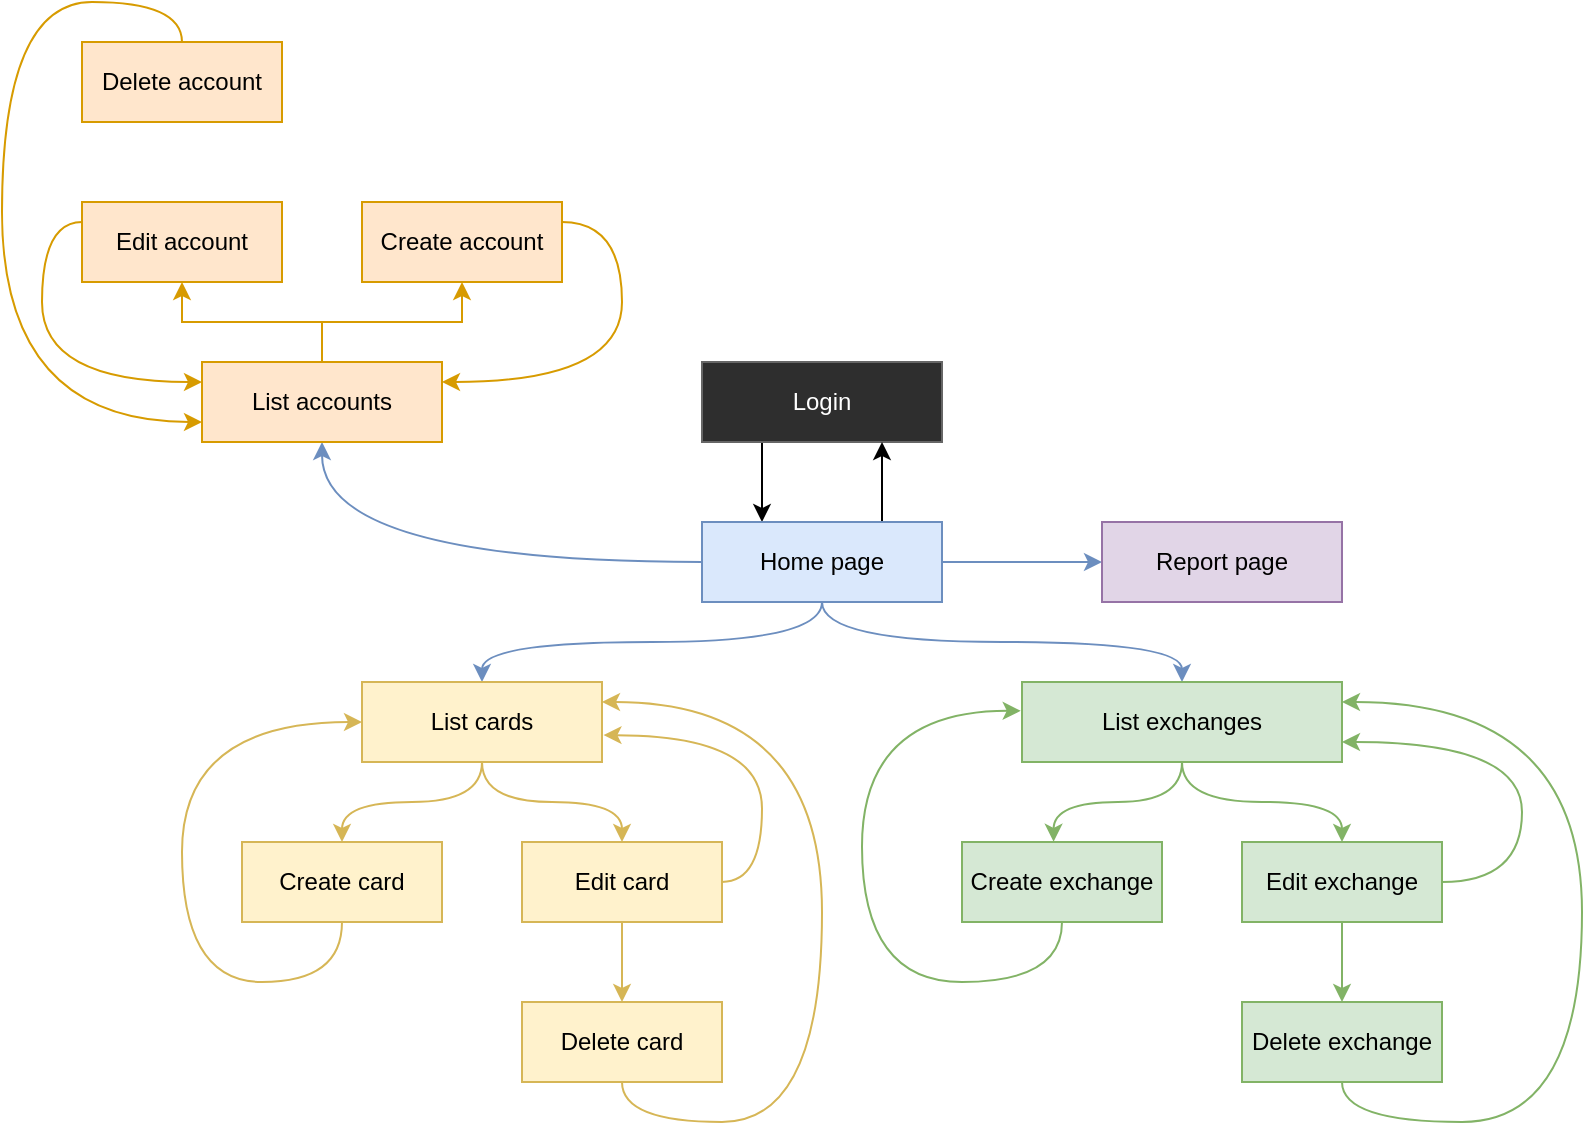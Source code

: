 <mxfile version="21.3.2" type="device">
  <diagram name="Página-1" id="Q6ndbUm_F5zBva0wAqnM">
    <mxGraphModel dx="2257" dy="1852" grid="1" gridSize="10" guides="1" tooltips="1" connect="1" arrows="1" fold="1" page="1" pageScale="1" pageWidth="827" pageHeight="1169" math="0" shadow="0">
      <root>
        <mxCell id="0" />
        <mxCell id="1" parent="0" />
        <mxCell id="1Xc84yPkmDIk9M5tssvH-12" style="edgeStyle=orthogonalEdgeStyle;rounded=1;orthogonalLoop=1;jettySize=auto;html=1;exitX=0.25;exitY=1;exitDx=0;exitDy=0;entryX=0.25;entryY=0;entryDx=0;entryDy=0;strokeWidth=1;strokeColor=#000000;curved=1;" edge="1" parent="1" source="1Xc84yPkmDIk9M5tssvH-1" target="1Xc84yPkmDIk9M5tssvH-2">
          <mxGeometry relative="1" as="geometry" />
        </mxCell>
        <mxCell id="1Xc84yPkmDIk9M5tssvH-1" value="Login" style="rounded=0;whiteSpace=wrap;html=1;fillColor=#2E2E2E;strokeColor=#666666;fontColor=#FFFFFF;fillStyle=solid;" vertex="1" parent="1">
          <mxGeometry x="320" y="80" width="120" height="40" as="geometry" />
        </mxCell>
        <mxCell id="1Xc84yPkmDIk9M5tssvH-13" style="edgeStyle=orthogonalEdgeStyle;rounded=1;orthogonalLoop=1;jettySize=auto;html=1;exitX=0.75;exitY=0;exitDx=0;exitDy=0;entryX=0.75;entryY=1;entryDx=0;entryDy=0;strokeWidth=1;strokeColor=#000000;curved=1;" edge="1" parent="1" source="1Xc84yPkmDIk9M5tssvH-2" target="1Xc84yPkmDIk9M5tssvH-1">
          <mxGeometry relative="1" as="geometry" />
        </mxCell>
        <mxCell id="1Xc84yPkmDIk9M5tssvH-14" style="edgeStyle=orthogonalEdgeStyle;rounded=1;orthogonalLoop=1;jettySize=auto;html=1;exitX=0;exitY=0.5;exitDx=0;exitDy=0;entryX=0.5;entryY=1;entryDx=0;entryDy=0;strokeWidth=1;strokeColor=#6c8ebf;curved=1;fillColor=#dae8fc;" edge="1" parent="1" source="1Xc84yPkmDIk9M5tssvH-2" target="1Xc84yPkmDIk9M5tssvH-3">
          <mxGeometry relative="1" as="geometry">
            <Array as="points">
              <mxPoint x="130" y="180" />
            </Array>
          </mxGeometry>
        </mxCell>
        <mxCell id="1Xc84yPkmDIk9M5tssvH-15" style="edgeStyle=orthogonalEdgeStyle;rounded=1;orthogonalLoop=1;jettySize=auto;html=1;entryX=0.5;entryY=0;entryDx=0;entryDy=0;strokeWidth=1;strokeColor=#6c8ebf;curved=1;fillColor=#dae8fc;" edge="1" parent="1" source="1Xc84yPkmDIk9M5tssvH-2" target="1Xc84yPkmDIk9M5tssvH-4">
          <mxGeometry relative="1" as="geometry">
            <Array as="points">
              <mxPoint x="380" y="220" />
              <mxPoint x="210" y="220" />
            </Array>
          </mxGeometry>
        </mxCell>
        <mxCell id="1Xc84yPkmDIk9M5tssvH-17" style="edgeStyle=orthogonalEdgeStyle;rounded=1;orthogonalLoop=1;jettySize=auto;html=1;entryX=0;entryY=0.5;entryDx=0;entryDy=0;strokeWidth=1;strokeColor=#6c8ebf;curved=1;fillColor=#dae8fc;" edge="1" parent="1" source="1Xc84yPkmDIk9M5tssvH-2" target="1Xc84yPkmDIk9M5tssvH-6">
          <mxGeometry relative="1" as="geometry" />
        </mxCell>
        <mxCell id="1Xc84yPkmDIk9M5tssvH-37" style="edgeStyle=orthogonalEdgeStyle;rounded=1;orthogonalLoop=1;jettySize=auto;html=1;entryX=0.5;entryY=0;entryDx=0;entryDy=0;strokeWidth=1;strokeColor=#6c8ebf;curved=1;fillColor=#dae8fc;" edge="1" parent="1" source="1Xc84yPkmDIk9M5tssvH-2" target="1Xc84yPkmDIk9M5tssvH-5">
          <mxGeometry relative="1" as="geometry">
            <Array as="points">
              <mxPoint x="380" y="220" />
              <mxPoint x="560" y="220" />
            </Array>
          </mxGeometry>
        </mxCell>
        <mxCell id="1Xc84yPkmDIk9M5tssvH-2" value="Home page" style="rounded=0;whiteSpace=wrap;html=1;fillColor=#dae8fc;strokeColor=#6c8ebf;" vertex="1" parent="1">
          <mxGeometry x="320" y="160" width="120" height="40" as="geometry" />
        </mxCell>
        <mxCell id="1Xc84yPkmDIk9M5tssvH-53" style="edgeStyle=orthogonalEdgeStyle;rounded=0;orthogonalLoop=1;jettySize=auto;html=1;entryX=0.5;entryY=1;entryDx=0;entryDy=0;fillColor=#ffe6cc;strokeColor=#d79b00;" edge="1" parent="1" source="1Xc84yPkmDIk9M5tssvH-3" target="1Xc84yPkmDIk9M5tssvH-50">
          <mxGeometry relative="1" as="geometry" />
        </mxCell>
        <mxCell id="1Xc84yPkmDIk9M5tssvH-54" style="edgeStyle=orthogonalEdgeStyle;rounded=0;orthogonalLoop=1;jettySize=auto;html=1;entryX=0.5;entryY=1;entryDx=0;entryDy=0;fillColor=#ffe6cc;strokeColor=#d79b00;" edge="1" parent="1" source="1Xc84yPkmDIk9M5tssvH-3" target="1Xc84yPkmDIk9M5tssvH-48">
          <mxGeometry relative="1" as="geometry" />
        </mxCell>
        <mxCell id="1Xc84yPkmDIk9M5tssvH-3" value="List accounts" style="rounded=0;whiteSpace=wrap;html=1;fillColor=#ffe6cc;strokeColor=#d79b00;" vertex="1" parent="1">
          <mxGeometry x="70" y="80" width="120" height="40" as="geometry" />
        </mxCell>
        <mxCell id="1Xc84yPkmDIk9M5tssvH-41" style="edgeStyle=orthogonalEdgeStyle;rounded=1;orthogonalLoop=1;jettySize=auto;html=1;entryX=0.5;entryY=0;entryDx=0;entryDy=0;strokeWidth=1;strokeColor=#d6b656;curved=1;fillColor=#fff2cc;" edge="1" parent="1" source="1Xc84yPkmDIk9M5tssvH-4" target="1Xc84yPkmDIk9M5tssvH-35">
          <mxGeometry relative="1" as="geometry" />
        </mxCell>
        <mxCell id="1Xc84yPkmDIk9M5tssvH-52" style="edgeStyle=orthogonalEdgeStyle;rounded=0;orthogonalLoop=1;jettySize=auto;html=1;entryX=0.5;entryY=0;entryDx=0;entryDy=0;curved=1;fillColor=#fff2cc;strokeColor=#d6b656;" edge="1" parent="1" source="1Xc84yPkmDIk9M5tssvH-4" target="1Xc84yPkmDIk9M5tssvH-51">
          <mxGeometry relative="1" as="geometry" />
        </mxCell>
        <mxCell id="1Xc84yPkmDIk9M5tssvH-4" value="List cards" style="rounded=0;whiteSpace=wrap;html=1;fillColor=#fff2cc;strokeColor=#d6b656;" vertex="1" parent="1">
          <mxGeometry x="150" y="240" width="120" height="40" as="geometry" />
        </mxCell>
        <mxCell id="1Xc84yPkmDIk9M5tssvH-46" style="edgeStyle=orthogonalEdgeStyle;rounded=1;orthogonalLoop=1;jettySize=auto;html=1;entryX=0.458;entryY=-0.002;entryDx=0;entryDy=0;entryPerimeter=0;strokeWidth=1;strokeColor=#82b366;curved=1;fillColor=#d5e8d4;" edge="1" parent="1" source="1Xc84yPkmDIk9M5tssvH-5" target="1Xc84yPkmDIk9M5tssvH-42">
          <mxGeometry relative="1" as="geometry" />
        </mxCell>
        <mxCell id="1Xc84yPkmDIk9M5tssvH-47" style="edgeStyle=orthogonalEdgeStyle;rounded=1;orthogonalLoop=1;jettySize=auto;html=1;entryX=0.5;entryY=0;entryDx=0;entryDy=0;strokeWidth=1;strokeColor=#82b366;curved=1;fillColor=#d5e8d4;" edge="1" parent="1" source="1Xc84yPkmDIk9M5tssvH-5" target="1Xc84yPkmDIk9M5tssvH-44">
          <mxGeometry relative="1" as="geometry" />
        </mxCell>
        <mxCell id="1Xc84yPkmDIk9M5tssvH-5" value="List exchanges" style="rounded=0;whiteSpace=wrap;html=1;fillColor=#d5e8d4;strokeColor=#82b366;" vertex="1" parent="1">
          <mxGeometry x="480" y="240" width="160" height="40" as="geometry" />
        </mxCell>
        <mxCell id="1Xc84yPkmDIk9M5tssvH-6" value="Report page" style="rounded=0;whiteSpace=wrap;html=1;fillColor=#e1d5e7;strokeColor=#9673a6;" vertex="1" parent="1">
          <mxGeometry x="520" y="160" width="120" height="40" as="geometry" />
        </mxCell>
        <mxCell id="1Xc84yPkmDIk9M5tssvH-34" value="" style="edgeStyle=orthogonalEdgeStyle;rounded=1;orthogonalLoop=1;jettySize=auto;html=1;strokeWidth=1;strokeColor=#d6b656;curved=1;fillColor=#fff2cc;" edge="1" parent="1" source="1Xc84yPkmDIk9M5tssvH-35" target="1Xc84yPkmDIk9M5tssvH-36">
          <mxGeometry relative="1" as="geometry" />
        </mxCell>
        <mxCell id="1Xc84yPkmDIk9M5tssvH-60" style="edgeStyle=orthogonalEdgeStyle;rounded=0;orthogonalLoop=1;jettySize=auto;html=1;entryX=1.006;entryY=0.664;entryDx=0;entryDy=0;entryPerimeter=0;curved=1;fillColor=#fff2cc;strokeColor=#d6b656;" edge="1" parent="1" source="1Xc84yPkmDIk9M5tssvH-35" target="1Xc84yPkmDIk9M5tssvH-4">
          <mxGeometry relative="1" as="geometry">
            <Array as="points">
              <mxPoint x="350" y="340" />
              <mxPoint x="350" y="267" />
            </Array>
          </mxGeometry>
        </mxCell>
        <mxCell id="1Xc84yPkmDIk9M5tssvH-35" value="Edit card" style="rounded=0;whiteSpace=wrap;html=1;fillColor=#fff2cc;strokeColor=#d6b656;" vertex="1" parent="1">
          <mxGeometry x="230" y="320" width="100" height="40" as="geometry" />
        </mxCell>
        <mxCell id="1Xc84yPkmDIk9M5tssvH-61" style="edgeStyle=orthogonalEdgeStyle;rounded=0;orthogonalLoop=1;jettySize=auto;html=1;entryX=1;entryY=0.25;entryDx=0;entryDy=0;curved=1;fillColor=#fff2cc;strokeColor=#d6b656;" edge="1" parent="1" source="1Xc84yPkmDIk9M5tssvH-36" target="1Xc84yPkmDIk9M5tssvH-4">
          <mxGeometry relative="1" as="geometry">
            <Array as="points">
              <mxPoint x="280" y="460" />
              <mxPoint x="380" y="460" />
              <mxPoint x="380" y="250" />
            </Array>
          </mxGeometry>
        </mxCell>
        <mxCell id="1Xc84yPkmDIk9M5tssvH-36" value="Delete card" style="rounded=0;whiteSpace=wrap;html=1;fillColor=#fff2cc;strokeColor=#d6b656;" vertex="1" parent="1">
          <mxGeometry x="230" y="400" width="100" height="40" as="geometry" />
        </mxCell>
        <mxCell id="1Xc84yPkmDIk9M5tssvH-58" style="edgeStyle=orthogonalEdgeStyle;rounded=0;orthogonalLoop=1;jettySize=auto;html=1;entryX=-0.004;entryY=0.36;entryDx=0;entryDy=0;entryPerimeter=0;curved=1;fillColor=#d5e8d4;strokeColor=#82b366;" edge="1" parent="1" source="1Xc84yPkmDIk9M5tssvH-42" target="1Xc84yPkmDIk9M5tssvH-5">
          <mxGeometry relative="1" as="geometry">
            <Array as="points">
              <mxPoint x="500" y="390" />
              <mxPoint x="400" y="390" />
              <mxPoint x="400" y="254" />
            </Array>
          </mxGeometry>
        </mxCell>
        <mxCell id="1Xc84yPkmDIk9M5tssvH-42" value="Create exchange" style="rounded=0;whiteSpace=wrap;html=1;fillColor=#d5e8d4;strokeColor=#82b366;" vertex="1" parent="1">
          <mxGeometry x="450" y="320" width="100" height="40" as="geometry" />
        </mxCell>
        <mxCell id="1Xc84yPkmDIk9M5tssvH-43" value="" style="edgeStyle=orthogonalEdgeStyle;rounded=1;orthogonalLoop=1;jettySize=auto;html=1;strokeWidth=1;strokeColor=#82b366;curved=1;fillColor=#d5e8d4;" edge="1" parent="1" source="1Xc84yPkmDIk9M5tssvH-44" target="1Xc84yPkmDIk9M5tssvH-45">
          <mxGeometry relative="1" as="geometry" />
        </mxCell>
        <mxCell id="1Xc84yPkmDIk9M5tssvH-57" style="edgeStyle=orthogonalEdgeStyle;rounded=0;orthogonalLoop=1;jettySize=auto;html=1;entryX=1;entryY=0.75;entryDx=0;entryDy=0;curved=1;fillColor=#d5e8d4;strokeColor=#82b366;" edge="1" parent="1" source="1Xc84yPkmDIk9M5tssvH-44" target="1Xc84yPkmDIk9M5tssvH-5">
          <mxGeometry relative="1" as="geometry">
            <Array as="points">
              <mxPoint x="730" y="340" />
              <mxPoint x="730" y="270" />
            </Array>
          </mxGeometry>
        </mxCell>
        <mxCell id="1Xc84yPkmDIk9M5tssvH-44" value="Edit exchange" style="rounded=0;whiteSpace=wrap;html=1;fillColor=#d5e8d4;strokeColor=#82b366;" vertex="1" parent="1">
          <mxGeometry x="590" y="320" width="100" height="40" as="geometry" />
        </mxCell>
        <mxCell id="1Xc84yPkmDIk9M5tssvH-56" style="edgeStyle=orthogonalEdgeStyle;rounded=0;orthogonalLoop=1;jettySize=auto;html=1;curved=1;fillColor=#d5e8d4;strokeColor=#82b366;" edge="1" parent="1" source="1Xc84yPkmDIk9M5tssvH-45">
          <mxGeometry relative="1" as="geometry">
            <mxPoint x="640" y="250" as="targetPoint" />
            <Array as="points">
              <mxPoint x="640" y="460" />
              <mxPoint x="760" y="460" />
              <mxPoint x="760" y="250" />
            </Array>
          </mxGeometry>
        </mxCell>
        <mxCell id="1Xc84yPkmDIk9M5tssvH-45" value="Delete exchange" style="rounded=0;whiteSpace=wrap;html=1;fillColor=#d5e8d4;strokeColor=#82b366;" vertex="1" parent="1">
          <mxGeometry x="590" y="400" width="100" height="40" as="geometry" />
        </mxCell>
        <mxCell id="1Xc84yPkmDIk9M5tssvH-62" style="edgeStyle=orthogonalEdgeStyle;rounded=0;orthogonalLoop=1;jettySize=auto;html=1;entryX=0;entryY=0.25;entryDx=0;entryDy=0;curved=1;fillColor=#ffe6cc;strokeColor=#d79b00;" edge="1" parent="1" source="1Xc84yPkmDIk9M5tssvH-48" target="1Xc84yPkmDIk9M5tssvH-3">
          <mxGeometry relative="1" as="geometry">
            <Array as="points">
              <mxPoint x="-10" y="10" />
              <mxPoint x="-10" y="90" />
            </Array>
          </mxGeometry>
        </mxCell>
        <mxCell id="1Xc84yPkmDIk9M5tssvH-48" value="Edit account" style="rounded=0;whiteSpace=wrap;html=1;fillColor=#ffe6cc;strokeColor=#d79b00;" vertex="1" parent="1">
          <mxGeometry x="10" width="100" height="40" as="geometry" />
        </mxCell>
        <mxCell id="1Xc84yPkmDIk9M5tssvH-63" style="edgeStyle=orthogonalEdgeStyle;rounded=0;orthogonalLoop=1;jettySize=auto;html=1;entryX=0;entryY=0.75;entryDx=0;entryDy=0;curved=1;fillColor=#ffe6cc;strokeColor=#d79b00;" edge="1" parent="1" source="1Xc84yPkmDIk9M5tssvH-49" target="1Xc84yPkmDIk9M5tssvH-3">
          <mxGeometry relative="1" as="geometry">
            <Array as="points">
              <mxPoint x="60" y="-100" />
              <mxPoint x="-30" y="-100" />
              <mxPoint x="-30" y="110" />
            </Array>
          </mxGeometry>
        </mxCell>
        <mxCell id="1Xc84yPkmDIk9M5tssvH-49" value="Delete account" style="rounded=0;whiteSpace=wrap;html=1;fillColor=#ffe6cc;strokeColor=#d79b00;" vertex="1" parent="1">
          <mxGeometry x="10" y="-80" width="100" height="40" as="geometry" />
        </mxCell>
        <mxCell id="1Xc84yPkmDIk9M5tssvH-64" style="edgeStyle=orthogonalEdgeStyle;rounded=0;orthogonalLoop=1;jettySize=auto;html=1;entryX=1;entryY=0.25;entryDx=0;entryDy=0;curved=1;fillColor=#ffe6cc;strokeColor=#d79b00;" edge="1" parent="1" source="1Xc84yPkmDIk9M5tssvH-50" target="1Xc84yPkmDIk9M5tssvH-3">
          <mxGeometry relative="1" as="geometry">
            <Array as="points">
              <mxPoint x="280" y="10" />
              <mxPoint x="280" y="90" />
            </Array>
          </mxGeometry>
        </mxCell>
        <mxCell id="1Xc84yPkmDIk9M5tssvH-50" value="Create account" style="rounded=0;whiteSpace=wrap;html=1;fillColor=#ffe6cc;strokeColor=#d79b00;" vertex="1" parent="1">
          <mxGeometry x="150" width="100" height="40" as="geometry" />
        </mxCell>
        <mxCell id="1Xc84yPkmDIk9M5tssvH-59" style="edgeStyle=orthogonalEdgeStyle;rounded=0;orthogonalLoop=1;jettySize=auto;html=1;entryX=0;entryY=0.5;entryDx=0;entryDy=0;curved=1;fillColor=#fff2cc;strokeColor=#d6b656;" edge="1" parent="1" source="1Xc84yPkmDIk9M5tssvH-51" target="1Xc84yPkmDIk9M5tssvH-4">
          <mxGeometry relative="1" as="geometry">
            <Array as="points">
              <mxPoint x="140" y="390" />
              <mxPoint x="60" y="390" />
              <mxPoint x="60" y="260" />
            </Array>
          </mxGeometry>
        </mxCell>
        <mxCell id="1Xc84yPkmDIk9M5tssvH-51" value="Create card" style="rounded=0;whiteSpace=wrap;html=1;fillColor=#fff2cc;strokeColor=#d6b656;" vertex="1" parent="1">
          <mxGeometry x="90" y="320" width="100" height="40" as="geometry" />
        </mxCell>
      </root>
    </mxGraphModel>
  </diagram>
</mxfile>
